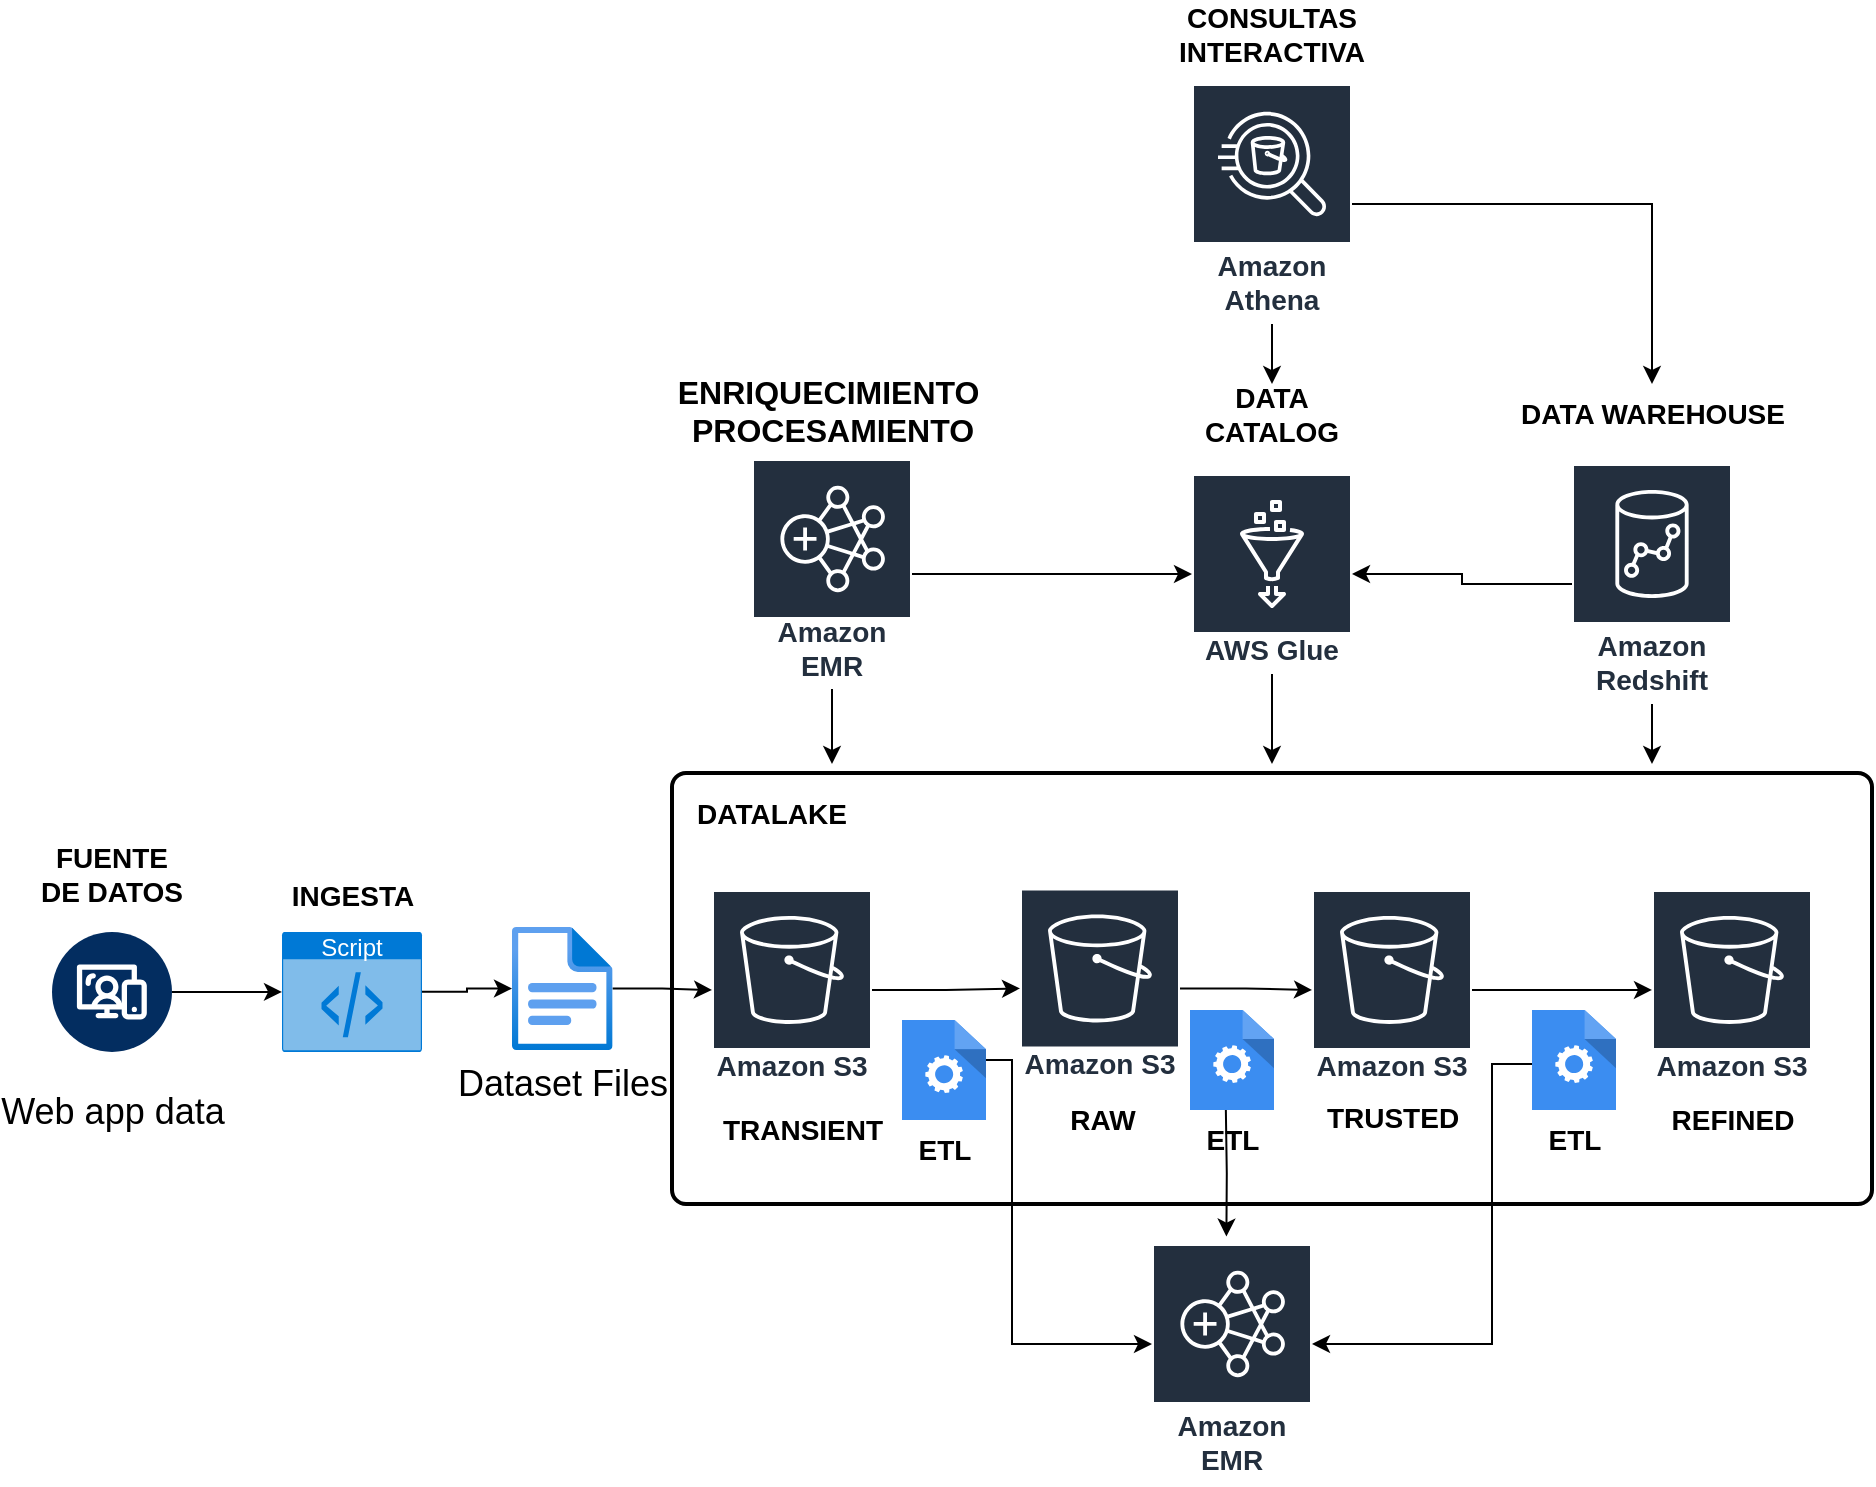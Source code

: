 <mxfile version="24.0.2" type="device">
  <diagram name="Page-1" id="ZJhiSPtyVh_hCLQSkv6k">
    <mxGraphModel dx="2507" dy="1846" grid="1" gridSize="10" guides="1" tooltips="1" connect="1" arrows="1" fold="1" page="1" pageScale="1" pageWidth="827" pageHeight="1169" math="0" shadow="0">
      <root>
        <mxCell id="0" />
        <mxCell id="1" parent="0" />
        <mxCell id="t0qpb7sVX-qres-WD3tB-40" value="" style="rounded=1;whiteSpace=wrap;html=1;absoluteArcSize=1;arcSize=14;strokeWidth=2;" vertex="1" parent="1">
          <mxGeometry x="170" y="194.47" width="600" height="215.53" as="geometry" />
        </mxCell>
        <mxCell id="t0qpb7sVX-qres-WD3tB-44" style="edgeStyle=orthogonalEdgeStyle;rounded=0;orthogonalLoop=1;jettySize=auto;html=1;" edge="1" parent="1" source="Nyx_t2cHvo38zesXtoHp-1" target="Nyx_t2cHvo38zesXtoHp-3">
          <mxGeometry relative="1" as="geometry" />
        </mxCell>
        <mxCell id="t0qpb7sVX-qres-WD3tB-48" style="edgeStyle=orthogonalEdgeStyle;rounded=0;orthogonalLoop=1;jettySize=auto;html=1;" edge="1" parent="1" source="Nyx_t2cHvo38zesXtoHp-1">
          <mxGeometry relative="1" as="geometry">
            <mxPoint x="250" y="190" as="targetPoint" />
          </mxGeometry>
        </mxCell>
        <mxCell id="Nyx_t2cHvo38zesXtoHp-1" value="&lt;font style=&quot;font-size: 14px;&quot;&gt;Amazon EMR&lt;/font&gt;" style="sketch=0;outlineConnect=0;fontColor=#232F3E;gradientColor=none;strokeColor=#ffffff;fillColor=#232F3E;dashed=0;verticalLabelPosition=middle;verticalAlign=bottom;align=center;html=1;whiteSpace=wrap;fontSize=10;fontStyle=1;spacing=3;shape=mxgraph.aws4.productIcon;prIcon=mxgraph.aws4.emr;" parent="1" vertex="1">
          <mxGeometry x="210" y="37.5" width="80" height="115" as="geometry" />
        </mxCell>
        <mxCell id="t0qpb7sVX-qres-WD3tB-46" style="edgeStyle=orthogonalEdgeStyle;rounded=0;orthogonalLoop=1;jettySize=auto;html=1;entryX=0.5;entryY=0;entryDx=0;entryDy=0;" edge="1" parent="1" source="Nyx_t2cHvo38zesXtoHp-2" target="Nyx_t2cHvo38zesXtoHp-26">
          <mxGeometry relative="1" as="geometry" />
        </mxCell>
        <mxCell id="t0qpb7sVX-qres-WD3tB-56" style="edgeStyle=orthogonalEdgeStyle;rounded=0;orthogonalLoop=1;jettySize=auto;html=1;" edge="1" parent="1" source="Nyx_t2cHvo38zesXtoHp-2" target="Nyx_t2cHvo38zesXtoHp-27">
          <mxGeometry relative="1" as="geometry" />
        </mxCell>
        <mxCell id="Nyx_t2cHvo38zesXtoHp-2" value="&lt;font style=&quot;font-size: 14px;&quot;&gt;Amazon Athena&lt;/font&gt;" style="sketch=0;outlineConnect=0;fontColor=#232F3E;gradientColor=none;strokeColor=#ffffff;fillColor=#232F3E;dashed=0;verticalLabelPosition=middle;verticalAlign=bottom;align=center;html=1;whiteSpace=wrap;fontSize=10;fontStyle=1;spacing=3;shape=mxgraph.aws4.productIcon;prIcon=mxgraph.aws4.athena;" parent="1" vertex="1">
          <mxGeometry x="430" y="-150" width="80" height="120" as="geometry" />
        </mxCell>
        <mxCell id="t0qpb7sVX-qres-WD3tB-50" style="edgeStyle=orthogonalEdgeStyle;rounded=0;orthogonalLoop=1;jettySize=auto;html=1;" edge="1" parent="1" source="Nyx_t2cHvo38zesXtoHp-3">
          <mxGeometry relative="1" as="geometry">
            <mxPoint x="470" y="190" as="targetPoint" />
          </mxGeometry>
        </mxCell>
        <mxCell id="Nyx_t2cHvo38zesXtoHp-3" value="&lt;font style=&quot;font-size: 14px;&quot;&gt;AWS Glue&lt;/font&gt;" style="sketch=0;outlineConnect=0;fontColor=#232F3E;gradientColor=none;strokeColor=#ffffff;fillColor=#232F3E;dashed=0;verticalLabelPosition=middle;verticalAlign=bottom;align=center;html=1;whiteSpace=wrap;fontSize=10;fontStyle=1;spacing=3;shape=mxgraph.aws4.productIcon;prIcon=mxgraph.aws4.glue;" parent="1" vertex="1">
          <mxGeometry x="430" y="45" width="80" height="100" as="geometry" />
        </mxCell>
        <mxCell id="t0qpb7sVX-qres-WD3tB-25" style="edgeStyle=orthogonalEdgeStyle;rounded=0;orthogonalLoop=1;jettySize=auto;html=1;" edge="1" parent="1" source="Nyx_t2cHvo38zesXtoHp-5" target="t0qpb7sVX-qres-WD3tB-9">
          <mxGeometry relative="1" as="geometry" />
        </mxCell>
        <mxCell id="Nyx_t2cHvo38zesXtoHp-5" value="&lt;font style=&quot;font-size: 14px;&quot;&gt;Amazon S3&lt;/font&gt;" style="sketch=0;outlineConnect=0;fontColor=#232F3E;gradientColor=none;strokeColor=#ffffff;fillColor=#232F3E;dashed=0;verticalLabelPosition=middle;verticalAlign=bottom;align=center;html=1;whiteSpace=wrap;fontSize=10;fontStyle=1;spacing=3;shape=mxgraph.aws4.productIcon;prIcon=mxgraph.aws4.s3;" parent="1" vertex="1">
          <mxGeometry x="190" y="252.96" width="80" height="100" as="geometry" />
        </mxCell>
        <mxCell id="t0qpb7sVX-qres-WD3tB-45" value="" style="edgeStyle=orthogonalEdgeStyle;rounded=0;orthogonalLoop=1;jettySize=auto;html=1;" edge="1" parent="1" source="Nyx_t2cHvo38zesXtoHp-9" target="Nyx_t2cHvo38zesXtoHp-3">
          <mxGeometry relative="1" as="geometry" />
        </mxCell>
        <mxCell id="t0qpb7sVX-qres-WD3tB-49" style="edgeStyle=orthogonalEdgeStyle;rounded=0;orthogonalLoop=1;jettySize=auto;html=1;" edge="1" parent="1" source="Nyx_t2cHvo38zesXtoHp-9">
          <mxGeometry relative="1" as="geometry">
            <mxPoint x="660" y="190" as="targetPoint" />
          </mxGeometry>
        </mxCell>
        <mxCell id="Nyx_t2cHvo38zesXtoHp-9" value="&lt;font style=&quot;font-size: 14px;&quot;&gt;Amazon Redshift&lt;/font&gt;" style="sketch=0;outlineConnect=0;fontColor=#232F3E;gradientColor=none;strokeColor=#ffffff;fillColor=#232F3E;dashed=0;verticalLabelPosition=middle;verticalAlign=bottom;align=center;html=1;whiteSpace=wrap;fontSize=10;fontStyle=1;spacing=3;shape=mxgraph.aws4.productIcon;prIcon=mxgraph.aws4.redshift;" parent="1" vertex="1">
          <mxGeometry x="620" y="40" width="80" height="120" as="geometry" />
        </mxCell>
        <mxCell id="Nyx_t2cHvo38zesXtoHp-20" style="edgeStyle=orthogonalEdgeStyle;rounded=0;orthogonalLoop=1;jettySize=auto;html=1;" parent="1" source="Nyx_t2cHvo38zesXtoHp-16" target="Nyx_t2cHvo38zesXtoHp-5" edge="1">
          <mxGeometry relative="1" as="geometry" />
        </mxCell>
        <mxCell id="Nyx_t2cHvo38zesXtoHp-16" value="&lt;font style=&quot;font-size: 18px;&quot;&gt;Dataset Files&lt;/font&gt;" style="image;aspect=fixed;html=1;points=[];align=center;fontSize=12;image=img/lib/azure2/general/File.svg;" parent="1" vertex="1">
          <mxGeometry x="90" y="271.25" width="50.29" height="61.97" as="geometry" />
        </mxCell>
        <mxCell id="Nyx_t2cHvo38zesXtoHp-21" value="&lt;span style=&quot;background-color: rgb(255, 255, 255);&quot;&gt;&lt;font style=&quot;font-size: 18px;&quot;&gt;Web app data&lt;/font&gt;&lt;/span&gt;" style="verticalLabelPosition=bottom;aspect=fixed;html=1;shape=mxgraph.salesforce.web2;" parent="1" vertex="1">
          <mxGeometry x="-140" y="273.94" width="60" height="60" as="geometry" />
        </mxCell>
        <mxCell id="Nyx_t2cHvo38zesXtoHp-25" value="&lt;b&gt;&lt;font style=&quot;font-size: 14px;&quot;&gt;CONSULTAS INTERACTIVA&lt;/font&gt;&lt;/b&gt;" style="text;html=1;align=center;verticalAlign=middle;whiteSpace=wrap;rounded=0;" parent="1" vertex="1">
          <mxGeometry x="440" y="-190" width="60" height="30" as="geometry" />
        </mxCell>
        <mxCell id="Nyx_t2cHvo38zesXtoHp-26" value="&lt;b&gt;&lt;font style=&quot;font-size: 14px;&quot;&gt;DATA CATALOG&lt;/font&gt;&lt;/b&gt;" style="text;html=1;align=center;verticalAlign=middle;whiteSpace=wrap;rounded=0;" parent="1" vertex="1">
          <mxGeometry x="440" y="-2.842e-14" width="60" height="30" as="geometry" />
        </mxCell>
        <mxCell id="Nyx_t2cHvo38zesXtoHp-27" value="&lt;b&gt;&lt;font style=&quot;font-size: 14px;&quot;&gt;DATA WAREHOUSE&lt;/font&gt;&lt;/b&gt;" style="text;html=1;align=center;verticalAlign=middle;resizable=0;points=[];autosize=1;strokeColor=none;fillColor=none;" parent="1" vertex="1">
          <mxGeometry x="580" width="160" height="30" as="geometry" />
        </mxCell>
        <mxCell id="t0qpb7sVX-qres-WD3tB-1" value="&lt;b&gt;&lt;font style=&quot;font-size: 14px;&quot;&gt;FUENTE DE DATOS&lt;/font&gt;&lt;/b&gt;" style="text;html=1;align=center;verticalAlign=middle;whiteSpace=wrap;rounded=0;" vertex="1" parent="1">
          <mxGeometry x="-150" y="230.0" width="80" height="30" as="geometry" />
        </mxCell>
        <mxCell id="t0qpb7sVX-qres-WD3tB-53" style="edgeStyle=orthogonalEdgeStyle;rounded=0;orthogonalLoop=1;jettySize=auto;html=1;" edge="1" parent="1" target="t0qpb7sVX-qres-WD3tB-52">
          <mxGeometry relative="1" as="geometry">
            <mxPoint x="600.0" y="340" as="sourcePoint" />
            <mxPoint x="480" y="480" as="targetPoint" />
            <Array as="points">
              <mxPoint x="580" y="340" />
              <mxPoint x="580" y="480" />
            </Array>
          </mxGeometry>
        </mxCell>
        <mxCell id="t0qpb7sVX-qres-WD3tB-27" style="edgeStyle=orthogonalEdgeStyle;rounded=0;orthogonalLoop=1;jettySize=auto;html=1;" edge="1" parent="1" source="t0qpb7sVX-qres-WD3tB-4" target="t0qpb7sVX-qres-WD3tB-5">
          <mxGeometry relative="1" as="geometry" />
        </mxCell>
        <mxCell id="t0qpb7sVX-qres-WD3tB-4" value="&lt;font style=&quot;font-size: 14px;&quot;&gt;Amazon S3&lt;/font&gt;" style="sketch=0;outlineConnect=0;fontColor=#232F3E;gradientColor=none;strokeColor=#ffffff;fillColor=#232F3E;dashed=0;verticalLabelPosition=middle;verticalAlign=bottom;align=center;html=1;whiteSpace=wrap;fontSize=10;fontStyle=1;spacing=3;shape=mxgraph.aws4.productIcon;prIcon=mxgraph.aws4.s3;" vertex="1" parent="1">
          <mxGeometry x="490" y="252.96" width="80" height="100" as="geometry" />
        </mxCell>
        <mxCell id="t0qpb7sVX-qres-WD3tB-5" value="&lt;font style=&quot;font-size: 14px;&quot;&gt;Amazon S3&lt;/font&gt;" style="sketch=0;outlineConnect=0;fontColor=#232F3E;gradientColor=none;strokeColor=#ffffff;fillColor=#232F3E;dashed=0;verticalLabelPosition=middle;verticalAlign=bottom;align=center;html=1;whiteSpace=wrap;fontSize=10;fontStyle=1;spacing=3;shape=mxgraph.aws4.productIcon;prIcon=mxgraph.aws4.s3;" vertex="1" parent="1">
          <mxGeometry x="660" y="252.96" width="80" height="100" as="geometry" />
        </mxCell>
        <mxCell id="t0qpb7sVX-qres-WD3tB-26" style="edgeStyle=orthogonalEdgeStyle;rounded=0;orthogonalLoop=1;jettySize=auto;html=1;" edge="1" parent="1" source="t0qpb7sVX-qres-WD3tB-9" target="t0qpb7sVX-qres-WD3tB-4">
          <mxGeometry relative="1" as="geometry" />
        </mxCell>
        <mxCell id="t0qpb7sVX-qres-WD3tB-9" value="&lt;font style=&quot;font-size: 14px;&quot;&gt;Amazon S3&lt;/font&gt;" style="sketch=0;outlineConnect=0;fontColor=#232F3E;gradientColor=none;strokeColor=#ffffff;fillColor=#232F3E;dashed=0;verticalLabelPosition=middle;verticalAlign=bottom;align=center;html=1;whiteSpace=wrap;fontSize=10;fontStyle=1;spacing=3;shape=mxgraph.aws4.productIcon;prIcon=mxgraph.aws4.s3;" vertex="1" parent="1">
          <mxGeometry x="344" y="252.24" width="80" height="100" as="geometry" />
        </mxCell>
        <mxCell id="t0qpb7sVX-qres-WD3tB-15" style="edgeStyle=orthogonalEdgeStyle;rounded=0;orthogonalLoop=1;jettySize=auto;html=1;" edge="1" parent="1" source="t0qpb7sVX-qres-WD3tB-12" target="Nyx_t2cHvo38zesXtoHp-16">
          <mxGeometry relative="1" as="geometry" />
        </mxCell>
        <mxCell id="t0qpb7sVX-qres-WD3tB-12" value="Script" style="html=1;whiteSpace=wrap;strokeColor=none;fillColor=#0079D6;labelPosition=center;verticalLabelPosition=middle;verticalAlign=top;align=center;fontSize=12;outlineConnect=0;spacingTop=-6;fontColor=#FFFFFF;sketch=0;shape=mxgraph.sitemap.script;" vertex="1" parent="1">
          <mxGeometry x="-25" y="273.94" width="70" height="60" as="geometry" />
        </mxCell>
        <mxCell id="t0qpb7sVX-qres-WD3tB-13" value="&lt;b&gt;&lt;font style=&quot;font-size: 14px;&quot;&gt;INGESTA&lt;/font&gt;&lt;/b&gt;" style="text;html=1;align=center;verticalAlign=middle;resizable=0;points=[];autosize=1;strokeColor=none;fillColor=none;" vertex="1" parent="1">
          <mxGeometry x="-30" y="241.25" width="80" height="30" as="geometry" />
        </mxCell>
        <mxCell id="t0qpb7sVX-qres-WD3tB-14" style="edgeStyle=orthogonalEdgeStyle;rounded=0;orthogonalLoop=1;jettySize=auto;html=1;entryX=0;entryY=0.5;entryDx=0;entryDy=0;entryPerimeter=0;" edge="1" parent="1" source="Nyx_t2cHvo38zesXtoHp-21" target="t0qpb7sVX-qres-WD3tB-12">
          <mxGeometry relative="1" as="geometry" />
        </mxCell>
        <mxCell id="t0qpb7sVX-qres-WD3tB-18" value="&lt;b&gt;&lt;font style=&quot;font-size: 14px;&quot;&gt;TRANSIENT&lt;/font&gt;&lt;/b&gt;" style="text;html=1;align=center;verticalAlign=middle;resizable=0;points=[];autosize=1;strokeColor=none;fillColor=none;" vertex="1" parent="1">
          <mxGeometry x="185" y="358.03" width="100" height="30" as="geometry" />
        </mxCell>
        <mxCell id="t0qpb7sVX-qres-WD3tB-19" value="&lt;b&gt;&lt;font style=&quot;font-size: 14px;&quot;&gt;RAW&lt;/font&gt;&lt;/b&gt;" style="text;html=1;align=center;verticalAlign=middle;resizable=0;points=[];autosize=1;strokeColor=none;fillColor=none;" vertex="1" parent="1">
          <mxGeometry x="355" y="352.96" width="60" height="30" as="geometry" />
        </mxCell>
        <mxCell id="t0qpb7sVX-qres-WD3tB-20" value="&lt;b&gt;&lt;font style=&quot;font-size: 14px;&quot;&gt;TRUSTED&lt;/font&gt;&lt;/b&gt;" style="text;html=1;align=center;verticalAlign=middle;resizable=0;points=[];autosize=1;strokeColor=none;fillColor=none;" vertex="1" parent="1">
          <mxGeometry x="485" y="352.24" width="90" height="30" as="geometry" />
        </mxCell>
        <mxCell id="t0qpb7sVX-qres-WD3tB-21" value="&lt;b&gt;&lt;font style=&quot;font-size: 14px;&quot;&gt;REFINED&lt;/font&gt;&lt;/b&gt;" style="text;html=1;align=center;verticalAlign=middle;resizable=0;points=[];autosize=1;strokeColor=none;fillColor=none;" vertex="1" parent="1">
          <mxGeometry x="660" y="352.96" width="80" height="30" as="geometry" />
        </mxCell>
        <mxCell id="t0qpb7sVX-qres-WD3tB-23" value="&lt;font style=&quot;font-size: 14px;&quot;&gt;&lt;br&gt;&lt;/font&gt;&lt;div&gt;&lt;b&gt;&lt;font size=&quot;3&quot;&gt;ENRIQUECIMIENTO&amp;nbsp;&lt;/font&gt;&lt;/b&gt;&lt;/div&gt;&lt;div&gt;&lt;b style=&quot;background-color: initial;&quot;&gt;&lt;font size=&quot;3&quot;&gt;PROCESAMIENTO&lt;/font&gt;&lt;/b&gt;&lt;/div&gt;" style="text;html=1;align=center;verticalAlign=middle;resizable=0;points=[];autosize=1;strokeColor=none;fillColor=none;" vertex="1" parent="1">
          <mxGeometry x="160" y="-30" width="180" height="70" as="geometry" />
        </mxCell>
        <mxCell id="t0qpb7sVX-qres-WD3tB-51" style="edgeStyle=orthogonalEdgeStyle;rounded=0;orthogonalLoop=1;jettySize=auto;html=1;" edge="1" parent="1" source="t0qpb7sVX-qres-WD3tB-31" target="t0qpb7sVX-qres-WD3tB-52">
          <mxGeometry relative="1" as="geometry">
            <mxPoint x="307" y="460" as="targetPoint" />
            <Array as="points">
              <mxPoint x="340" y="338" />
              <mxPoint x="340" y="480" />
            </Array>
          </mxGeometry>
        </mxCell>
        <mxCell id="t0qpb7sVX-qres-WD3tB-31" value="&lt;font style=&quot;font-size: 14px;&quot;&gt;&lt;b style=&quot;&quot;&gt;ETL&lt;/b&gt;&lt;/font&gt;" style="sketch=0;html=1;aspect=fixed;strokeColor=none;shadow=0;fillColor=#3B8DF1;verticalAlign=top;labelPosition=center;verticalLabelPosition=bottom;shape=mxgraph.gcp2.process" vertex="1" parent="1">
          <mxGeometry x="285" y="318.03" width="42" height="50" as="geometry" />
        </mxCell>
        <mxCell id="t0qpb7sVX-qres-WD3tB-41" value="&lt;b&gt;&lt;font style=&quot;font-size: 14px;&quot;&gt;DATALAKE&lt;/font&gt;&lt;/b&gt;" style="text;html=1;align=center;verticalAlign=middle;whiteSpace=wrap;rounded=0;" vertex="1" parent="1">
          <mxGeometry x="190" y="200" width="60" height="30" as="geometry" />
        </mxCell>
        <mxCell id="t0qpb7sVX-qres-WD3tB-52" value="&lt;font style=&quot;font-size: 14px;&quot;&gt;Amazon EMR&lt;/font&gt;" style="sketch=0;outlineConnect=0;fontColor=#232F3E;gradientColor=none;strokeColor=#ffffff;fillColor=#232F3E;dashed=0;verticalLabelPosition=middle;verticalAlign=bottom;align=center;html=1;whiteSpace=wrap;fontSize=10;fontStyle=1;spacing=3;shape=mxgraph.aws4.productIcon;prIcon=mxgraph.aws4.emr;" vertex="1" parent="1">
          <mxGeometry x="410" y="430" width="80" height="120" as="geometry" />
        </mxCell>
        <mxCell id="t0qpb7sVX-qres-WD3tB-54" style="edgeStyle=orthogonalEdgeStyle;rounded=0;orthogonalLoop=1;jettySize=auto;html=1;entryX=0.465;entryY=-0.031;entryDx=0;entryDy=0;entryPerimeter=0;" edge="1" parent="1" target="t0qpb7sVX-qres-WD3tB-52">
          <mxGeometry relative="1" as="geometry">
            <mxPoint x="446.857" y="358.03" as="sourcePoint" />
          </mxGeometry>
        </mxCell>
        <mxCell id="t0qpb7sVX-qres-WD3tB-57" value="" style="shape=image;verticalLabelPosition=bottom;labelBackgroundColor=default;verticalAlign=top;aspect=fixed;imageAspect=0;image=https://png2.cleanpng.com/sh/68eda2328f03d02afae1ec0504c39b16/L0KzQYm3WME3N6R2jJH0aYP2gLBuTfFxaZRtfZ98cHH1e37vgfRwd6EykdN7bj3lebi0hPF1aV5miNNsaHWweLLrjB9xNZJ1RdZqdHGwg7Twhf5kbV5qit91YXKwg7FtlQdiepYyTdQCNkS6cbe3gcE3PmozTac5NkO2RIm4VcM1PGg9SqcAMES0Q3B3jvc=/kisspng-apache-spark-hadoop-yarn-big-data-apache-hadoop-ap-data-science-ermlab-software-5b7647af0a1669.551.png;" vertex="1" parent="1">
          <mxGeometry x="100" y="10" width="60" height="60" as="geometry" />
        </mxCell>
        <mxCell id="t0qpb7sVX-qres-WD3tB-61" value="" style="shape=image;verticalLabelPosition=bottom;labelBackgroundColor=default;verticalAlign=top;aspect=fixed;imageAspect=0;image=https://png2.cleanpng.com/sh/129e78178cceb29c996a9b4301f5ac65/L0KzQYq3VsEzN6ZoR91yc4Pzfri0ggBia5lqRdpqZHBygH7vgfRwd6EyfNt8dILscsb7hfQubppxfeVEc4TofX7pifcubJIyTdY5MXG4SLa8UMFnP2EzTaYEM0W3RYq4VcYxO2kASKIBM0K7QnB3jvc=/kisspng-apache-hadoop-hadoop-distributed-filesystem-big-da-5d01a58e501f70.549.png;" vertex="1" parent="1">
          <mxGeometry x="85" y="50" width="90" height="60.33" as="geometry" />
        </mxCell>
        <mxCell id="t0qpb7sVX-qres-WD3tB-62" value="" style="shape=image;verticalLabelPosition=bottom;labelBackgroundColor=default;verticalAlign=top;aspect=fixed;imageAspect=0;image=https://www.vhv.rs/dpng/d/75-753160_hue-hadoop-logo-hd-png-download.png;" vertex="1" parent="1">
          <mxGeometry x="90" y="110.33" width="85" height="25.21" as="geometry" />
        </mxCell>
        <mxCell id="-doj6FwYMf4vfdCiVe8A-8" value="&lt;font style=&quot;font-size: 14px;&quot;&gt;&lt;b style=&quot;&quot;&gt;ETL&lt;/b&gt;&lt;/font&gt;" style="sketch=0;html=1;aspect=fixed;strokeColor=none;shadow=0;fillColor=#3B8DF1;verticalAlign=top;labelPosition=center;verticalLabelPosition=bottom;shape=mxgraph.gcp2.process" vertex="1" parent="1">
          <mxGeometry x="429" y="312.96" width="42" height="50" as="geometry" />
        </mxCell>
        <mxCell id="-doj6FwYMf4vfdCiVe8A-9" value="&lt;font style=&quot;font-size: 14px;&quot;&gt;&lt;b style=&quot;&quot;&gt;ETL&lt;/b&gt;&lt;/font&gt;" style="sketch=0;html=1;aspect=fixed;strokeColor=none;shadow=0;fillColor=#3B8DF1;verticalAlign=top;labelPosition=center;verticalLabelPosition=bottom;shape=mxgraph.gcp2.process" vertex="1" parent="1">
          <mxGeometry x="600" y="312.96" width="42" height="50" as="geometry" />
        </mxCell>
      </root>
    </mxGraphModel>
  </diagram>
</mxfile>
